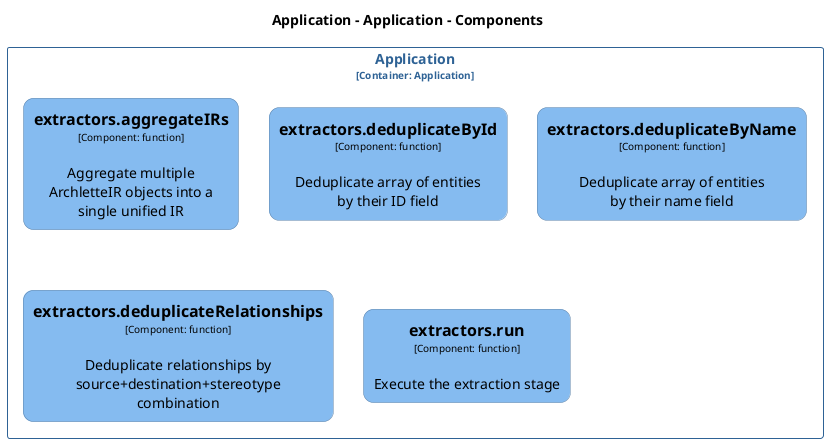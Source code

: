 @startuml
set separator none
title Application - Application - Components

top to bottom direction
skinparam ranksep 60
skinparam nodesep 30

skinparam {
  arrowFontSize 10
  defaultTextAlignment center
  wrapWidth 200
  maxMessageSize 100
  defaultFontName "Arial"
}

hide stereotype

skinparam rectangle<<Application.Application.extractorsaggregateIRs>> {
  BackgroundColor #85bbf0
  FontColor #000000
  BorderColor #5d82a8
  roundCorner 20
  shadowing false
}
skinparam rectangle<<Application.Application.extractorsdeduplicateById>> {
  BackgroundColor #85bbf0
  FontColor #000000
  BorderColor #5d82a8
  roundCorner 20
  shadowing false
}
skinparam rectangle<<Application.Application.extractorsdeduplicateByName>> {
  BackgroundColor #85bbf0
  FontColor #000000
  BorderColor #5d82a8
  roundCorner 20
  shadowing false
}
skinparam rectangle<<Application.Application.extractorsdeduplicateRelationships>> {
  BackgroundColor #85bbf0
  FontColor #000000
  BorderColor #5d82a8
  roundCorner 20
  shadowing false
}
skinparam rectangle<<Application.Application.extractorsrun>> {
  BackgroundColor #85bbf0
  FontColor #000000
  BorderColor #5d82a8
  roundCorner 20
  shadowing false
}
skinparam rectangle<<Application.Application>> {
  BorderColor #2e6295
  FontColor #2e6295
  shadowing false
}

rectangle "Application\n<size:10>[Container: Application]</size>" <<Application.Application>> {
  rectangle "==extractors.aggregateIRs\n<size:10>[Component: function]</size>\n\nAggregate multiple ArchletteIR objects into a single unified IR" <<Application.Application.extractorsaggregateIRs>> as Application.Application.extractorsaggregateIRs
  rectangle "==extractors.deduplicateById\n<size:10>[Component: function]</size>\n\nDeduplicate array of entities by their ID field" <<Application.Application.extractorsdeduplicateById>> as Application.Application.extractorsdeduplicateById
  rectangle "==extractors.deduplicateByName\n<size:10>[Component: function]</size>\n\nDeduplicate array of entities by their name field" <<Application.Application.extractorsdeduplicateByName>> as Application.Application.extractorsdeduplicateByName
  rectangle "==extractors.deduplicateRelationships\n<size:10>[Component: function]</size>\n\nDeduplicate relationships by source+destination+stereotype combination" <<Application.Application.extractorsdeduplicateRelationships>> as Application.Application.extractorsdeduplicateRelationships
  rectangle "==extractors.run\n<size:10>[Component: function]</size>\n\nExecute the extraction stage" <<Application.Application.extractorsrun>> as Application.Application.extractorsrun
}

@enduml